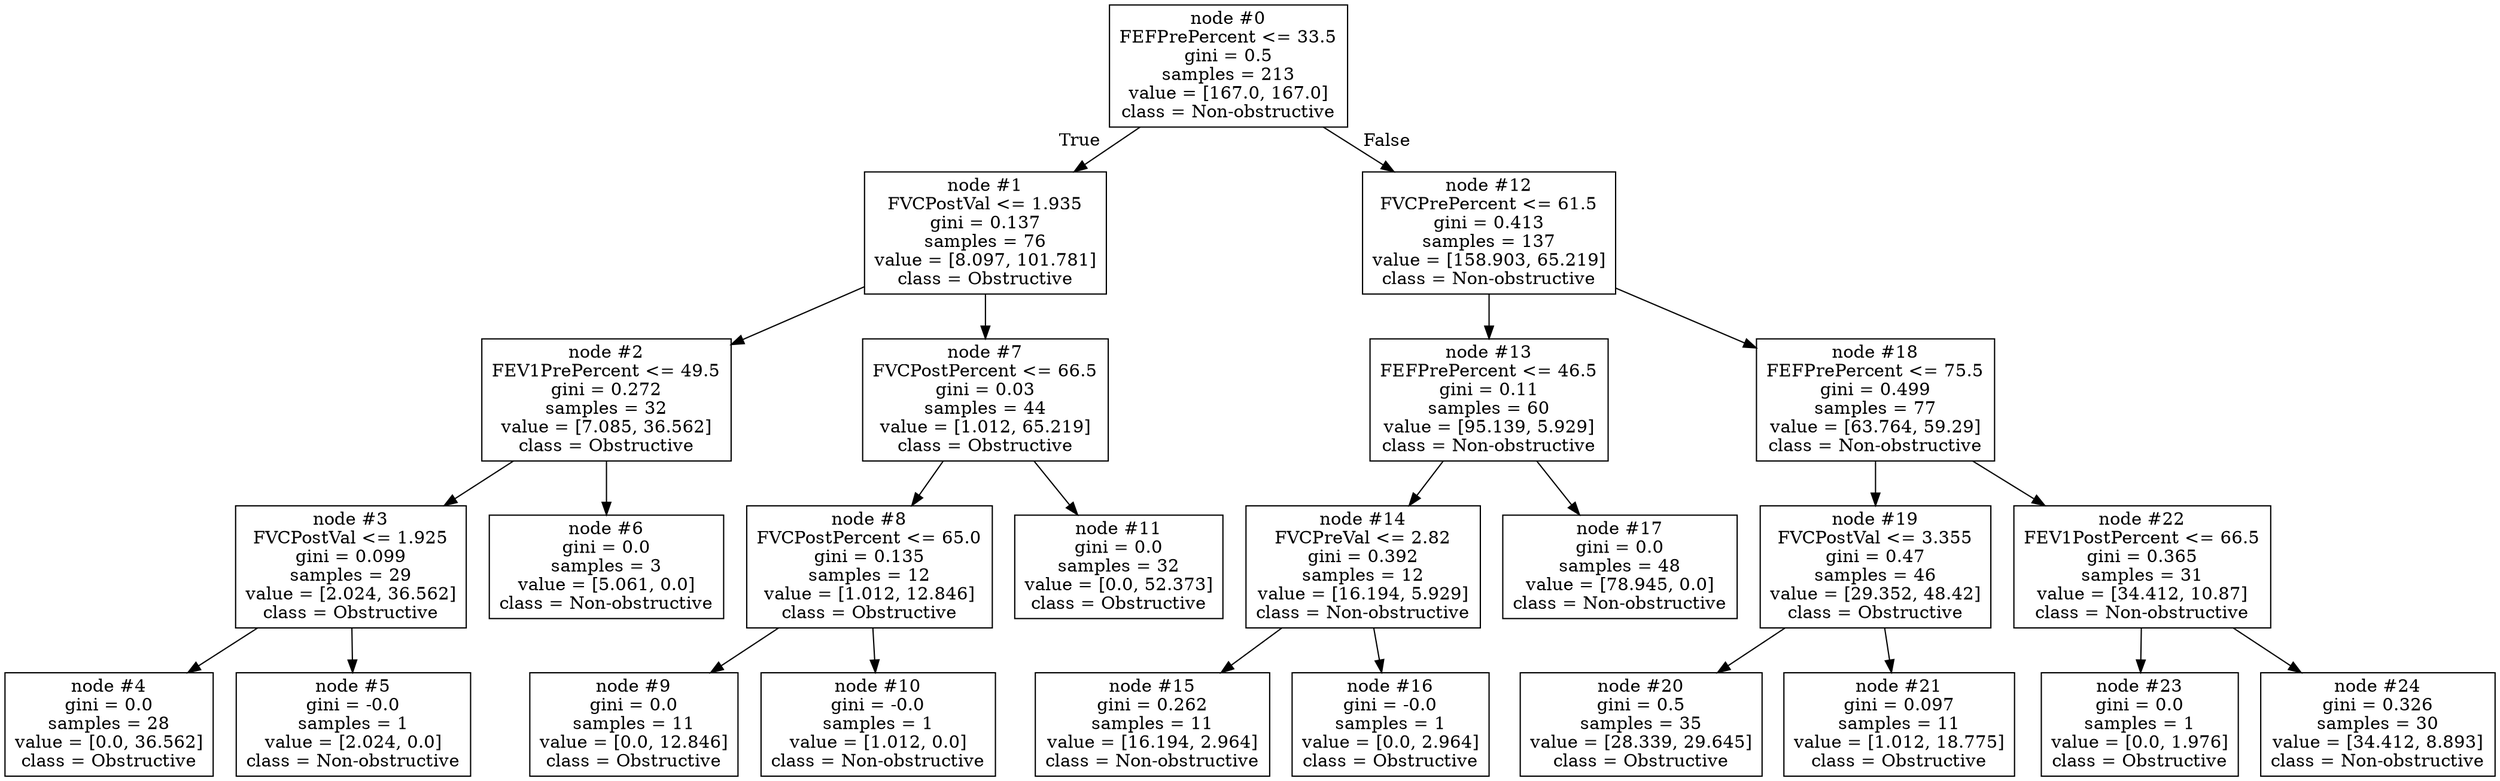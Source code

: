 digraph Tree {
node [shape=box] ;
0 [label="node #0\nFEFPrePercent <= 33.5\ngini = 0.5\nsamples = 213\nvalue = [167.0, 167.0]\nclass = Non-obstructive"] ;
1 [label="node #1\nFVCPostVal <= 1.935\ngini = 0.137\nsamples = 76\nvalue = [8.097, 101.781]\nclass = Obstructive"] ;
0 -> 1 [labeldistance=2.5, labelangle=45, headlabel="True"] ;
2 [label="node #2\nFEV1PrePercent <= 49.5\ngini = 0.272\nsamples = 32\nvalue = [7.085, 36.562]\nclass = Obstructive"] ;
1 -> 2 ;
3 [label="node #3\nFVCPostVal <= 1.925\ngini = 0.099\nsamples = 29\nvalue = [2.024, 36.562]\nclass = Obstructive"] ;
2 -> 3 ;
4 [label="node #4\ngini = 0.0\nsamples = 28\nvalue = [0.0, 36.562]\nclass = Obstructive"] ;
3 -> 4 ;
5 [label="node #5\ngini = -0.0\nsamples = 1\nvalue = [2.024, 0.0]\nclass = Non-obstructive"] ;
3 -> 5 ;
6 [label="node #6\ngini = 0.0\nsamples = 3\nvalue = [5.061, 0.0]\nclass = Non-obstructive"] ;
2 -> 6 ;
7 [label="node #7\nFVCPostPercent <= 66.5\ngini = 0.03\nsamples = 44\nvalue = [1.012, 65.219]\nclass = Obstructive"] ;
1 -> 7 ;
8 [label="node #8\nFVCPostPercent <= 65.0\ngini = 0.135\nsamples = 12\nvalue = [1.012, 12.846]\nclass = Obstructive"] ;
7 -> 8 ;
9 [label="node #9\ngini = 0.0\nsamples = 11\nvalue = [0.0, 12.846]\nclass = Obstructive"] ;
8 -> 9 ;
10 [label="node #10\ngini = -0.0\nsamples = 1\nvalue = [1.012, 0.0]\nclass = Non-obstructive"] ;
8 -> 10 ;
11 [label="node #11\ngini = 0.0\nsamples = 32\nvalue = [0.0, 52.373]\nclass = Obstructive"] ;
7 -> 11 ;
12 [label="node #12\nFVCPrePercent <= 61.5\ngini = 0.413\nsamples = 137\nvalue = [158.903, 65.219]\nclass = Non-obstructive"] ;
0 -> 12 [labeldistance=2.5, labelangle=-45, headlabel="False"] ;
13 [label="node #13\nFEFPrePercent <= 46.5\ngini = 0.11\nsamples = 60\nvalue = [95.139, 5.929]\nclass = Non-obstructive"] ;
12 -> 13 ;
14 [label="node #14\nFVCPreVal <= 2.82\ngini = 0.392\nsamples = 12\nvalue = [16.194, 5.929]\nclass = Non-obstructive"] ;
13 -> 14 ;
15 [label="node #15\ngini = 0.262\nsamples = 11\nvalue = [16.194, 2.964]\nclass = Non-obstructive"] ;
14 -> 15 ;
16 [label="node #16\ngini = -0.0\nsamples = 1\nvalue = [0.0, 2.964]\nclass = Obstructive"] ;
14 -> 16 ;
17 [label="node #17\ngini = 0.0\nsamples = 48\nvalue = [78.945, 0.0]\nclass = Non-obstructive"] ;
13 -> 17 ;
18 [label="node #18\nFEFPrePercent <= 75.5\ngini = 0.499\nsamples = 77\nvalue = [63.764, 59.29]\nclass = Non-obstructive"] ;
12 -> 18 ;
19 [label="node #19\nFVCPostVal <= 3.355\ngini = 0.47\nsamples = 46\nvalue = [29.352, 48.42]\nclass = Obstructive"] ;
18 -> 19 ;
20 [label="node #20\ngini = 0.5\nsamples = 35\nvalue = [28.339, 29.645]\nclass = Obstructive"] ;
19 -> 20 ;
21 [label="node #21\ngini = 0.097\nsamples = 11\nvalue = [1.012, 18.775]\nclass = Obstructive"] ;
19 -> 21 ;
22 [label="node #22\nFEV1PostPercent <= 66.5\ngini = 0.365\nsamples = 31\nvalue = [34.412, 10.87]\nclass = Non-obstructive"] ;
18 -> 22 ;
23 [label="node #23\ngini = 0.0\nsamples = 1\nvalue = [0.0, 1.976]\nclass = Obstructive"] ;
22 -> 23 ;
24 [label="node #24\ngini = 0.326\nsamples = 30\nvalue = [34.412, 8.893]\nclass = Non-obstructive"] ;
22 -> 24 ;
}